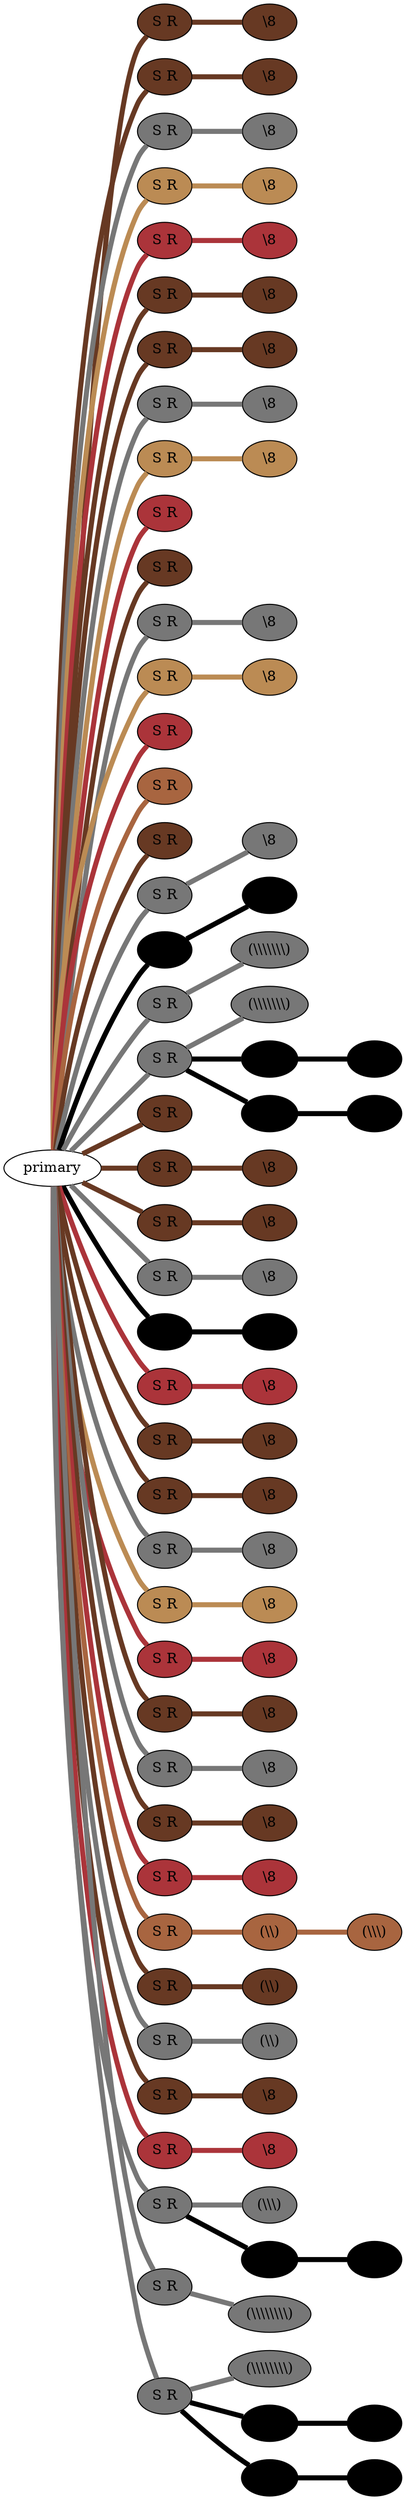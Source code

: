 graph {
 graph [rankdir=LR]
"1" [qtype="pendant_node", pendant_colors="#673923,#A86540,#35170C", pendant_ply="S", pendant_attach="R", pendant_length="43", label="S R", style=filled, fillcolor="#673923"]
"primary" -- "1" [qtype="pendant_link",penwidth=5,color="#673923"]
"1:0" [qtype="knot_node", knot_value="1", knot_type="E", knot_position="11.5", knot_spin="Z", label="\\8", style=filled, fillcolor="#673923"]
"1" -- "1:0" [qtype="knot_link",penwidth=5,color="#673923"]
"2" [qtype="pendant_node", pendant_colors="#673923", pendant_ply="S", pendant_attach="R", pendant_length="43", label="S R", style=filled, fillcolor="#673923"]
"primary" -- "2" [qtype="pendant_link",penwidth=5,color="#673923"]
"2:0" [qtype="knot_node", knot_value="1", knot_type="E", knot_position="11.5", knot_spin="Z", label="\\8", style=filled, fillcolor="#673923"]
"2" -- "2:0" [qtype="knot_link",penwidth=5,color="#673923"]
"3" [qtype="pendant_node", pendant_colors="#777777", pendant_ply="S", pendant_attach="R", pendant_length="65", label="S R", style=filled, fillcolor="#777777"]
"primary" -- "3" [qtype="pendant_link",penwidth=5,color="#777777"]
"3:0" [qtype="knot_node", knot_value="1", knot_type="E", knot_position="12.0", knot_spin="Z", label="\\8", style=filled, fillcolor="#777777"]
"3" -- "3:0" [qtype="knot_link",penwidth=5,color="#777777"]
"4" [qtype="pendant_node", pendant_colors="#BB8B54", pendant_ply="S", pendant_attach="R", pendant_length="27", label="S R", style=filled, fillcolor="#BB8B54"]
"primary" -- "4" [qtype="pendant_link",penwidth=5,color="#BB8B54"]
"4:0" [qtype="knot_node", knot_value="1", knot_type="E", knot_position="12.0", knot_spin="Z", label="\\8", style=filled, fillcolor="#BB8B54"]
"4" -- "4:0" [qtype="knot_link",penwidth=5,color="#BB8B54"]
"5" [qtype="pendant_node", pendant_colors="#AB343A", pendant_ply="S", pendant_attach="R", pendant_length="27", label="S R", style=filled, fillcolor="#AB343A"]
"primary" -- "5" [qtype="pendant_link",penwidth=5,color="#AB343A"]
"5:0" [qtype="knot_node", knot_value="1", knot_type="E", knot_position="12.0", knot_spin="Z", label="\\8", style=filled, fillcolor="#AB343A"]
"5" -- "5:0" [qtype="knot_link",penwidth=5,color="#AB343A"]
"6" [qtype="pendant_node", pendant_colors="#673923,#A86540,#35170C", pendant_ply="S", pendant_attach="R", pendant_length="42", label="S R", style=filled, fillcolor="#673923"]
"primary" -- "6" [qtype="pendant_link",penwidth=5,color="#673923"]
"6:0" [qtype="knot_node", knot_value="1", knot_type="E", knot_position="13.0", knot_spin="Z", label="\\8", style=filled, fillcolor="#673923"]
"6" -- "6:0" [qtype="knot_link",penwidth=5,color="#673923"]
"7" [qtype="pendant_node", pendant_colors="#673923", pendant_ply="S", pendant_attach="R", pendant_length="44", label="S R", style=filled, fillcolor="#673923"]
"primary" -- "7" [qtype="pendant_link",penwidth=5,color="#673923"]
"7:0" [qtype="knot_node", knot_value="1", knot_type="E", knot_position="12.0", knot_spin="Z", label="\\8", style=filled, fillcolor="#673923"]
"7" -- "7:0" [qtype="knot_link",penwidth=5,color="#673923"]
"8" [qtype="pendant_node", pendant_colors="#777777", pendant_ply="S", pendant_attach="R", pendant_length="43", label="S R", style=filled, fillcolor="#777777"]
"primary" -- "8" [qtype="pendant_link",penwidth=5,color="#777777"]
"8:0" [qtype="knot_node", knot_value="1", knot_type="E", knot_position="13.0", knot_spin="Z", label="\\8", style=filled, fillcolor="#777777"]
"8" -- "8:0" [qtype="knot_link",penwidth=5,color="#777777"]
"9" [qtype="pendant_node", pendant_colors="#BB8B54", pendant_ply="S", pendant_attach="R", pendant_length="31", label="S R", style=filled, fillcolor="#BB8B54"]
"primary" -- "9" [qtype="pendant_link",penwidth=5,color="#BB8B54"]
"9:0" [qtype="knot_node", knot_value="1", knot_type="E", knot_position="12.0", knot_spin="Z", label="\\8", style=filled, fillcolor="#BB8B54"]
"9" -- "9:0" [qtype="knot_link",penwidth=5,color="#BB8B54"]
"10" [qtype="pendant_node", pendant_colors="#AB343A", pendant_ply="S", pendant_attach="R", pendant_length="3", label="S R", style=filled, fillcolor="#AB343A"]
"primary" -- "10" [qtype="pendant_link",penwidth=5,color="#AB343A"]
"11" [qtype="pendant_node", pendant_colors="#673923", pendant_ply="S", pendant_attach="R", pendant_length="3", label="S R", style=filled, fillcolor="#673923"]
"primary" -- "11" [qtype="pendant_link",penwidth=5,color="#673923"]
"12" [qtype="pendant_node", pendant_colors="#777777", pendant_ply="S", pendant_attach="R", pendant_length="43", label="S R", style=filled, fillcolor="#777777"]
"primary" -- "12" [qtype="pendant_link",penwidth=5,color="#777777"]
"12:0" [qtype="knot_node", knot_value="1", knot_type="E", knot_position="12.5", knot_spin="Z", label="\\8", style=filled, fillcolor="#777777"]
"12" -- "12:0" [qtype="knot_link",penwidth=5,color="#777777"]
"13" [qtype="pendant_node", pendant_colors="#BB8B54", pendant_ply="S", pendant_attach="R", pendant_length="28", label="S R", style=filled, fillcolor="#BB8B54"]
"primary" -- "13" [qtype="pendant_link",penwidth=5,color="#BB8B54"]
"13:0" [qtype="knot_node", knot_value="1", knot_type="E", knot_position="12.0", knot_spin="Z", label="\\8", style=filled, fillcolor="#BB8B54"]
"13" -- "13:0" [qtype="knot_link",penwidth=5,color="#BB8B54"]
"14" [qtype="pendant_node", pendant_colors="#AB343A", pendant_ply="S", pendant_attach="R", pendant_length="2", label="S R", style=filled, fillcolor="#AB343A"]
"primary" -- "14" [qtype="pendant_link",penwidth=5,color="#AB343A"]
"15" [qtype="pendant_node", pendant_colors="#A86540,#35170C", pendant_ply="S", pendant_attach="R", pendant_length="0", label="S R", style=filled, fillcolor="#A86540"]
"primary" -- "15" [qtype="pendant_link",penwidth=5,color="#A86540"]
"16" [qtype="pendant_node", pendant_colors="#673923", pendant_ply="S", pendant_attach="R", pendant_length="3", label="S R", style=filled, fillcolor="#673923"]
"primary" -- "16" [qtype="pendant_link",penwidth=5,color="#673923"]
"17" [qtype="pendant_node", pendant_colors="#777777", pendant_ply="S", pendant_attach="R", pendant_length="67", label="S R", style=filled, fillcolor="#777777"]
"primary" -- "17" [qtype="pendant_link",penwidth=5,color="#777777"]
"17:0" [qtype="knot_node", knot_value="1", knot_type="E", knot_position="13.0", knot_spin="Z", label="\\8", style=filled, fillcolor="#777777"]
"17" -- "17:0" [qtype="knot_link",penwidth=5,color="#777777"]
"18" [qtype="pendant_node", pendant_colors="#000000", pendant_ply="S", pendant_attach="R", pendant_length="46", label="S R", style=filled, fillcolor="#000000"]
"primary" -- "18" [qtype="pendant_link",penwidth=5,color="#000000"]
"18:0" [qtype="knot_node", knot_value="1", knot_type="E", knot_position="13.0", knot_spin="Z", label="\\8", style=filled, fillcolor="#000000"]
"18" -- "18:0" [qtype="knot_link",penwidth=5,color="#000000"]
"19" [qtype="pendant_node", pendant_colors="#777777,#4A545C", pendant_ply="S", pendant_attach="R", pendant_length="50", label="S R", style=filled, fillcolor="#777777"]
"primary" -- "19" [qtype="pendant_link",penwidth=5,color="#777777"]
"19:0" [qtype="knot_node", knot_value="7", knot_type="L", knot_position="12.5", knot_spin="Z", label="(\\\\\\\\\\\\\\)", style=filled, fillcolor="#777777"]
"19" -- "19:0" [qtype="knot_link",penwidth=5,color="#777777"]
"20" [qtype="pendant_node", pendant_colors="#777777,#673923", pendant_ply="S", pendant_attach="R", pendant_length="32", label="S R", style=filled, fillcolor="#777777"]
"primary" -- "20" [qtype="pendant_link",penwidth=5,color="#777777"]
"20:0" [qtype="knot_node", knot_value="7", knot_type="L", knot_position="12.0", knot_spin="Z", label="(\\\\\\\\\\\\\\)", style=filled, fillcolor="#777777"]
"20" -- "20:0" [qtype="knot_link",penwidth=5,color="#777777"]
"20s1" [qtype="pendant_node", pendant_colors="#000000", pendant_ply="S", pendant_attach="U", pendant_length="43", label="S U", style=filled, fillcolor="#000000"]
"20" -- "20s1" [qtype="pendant_link",penwidth=5,color="#000000"]
"20s1:0" [qtype="knot_node", knot_value="1", knot_type="E", knot_position="11.5", knot_spin="Z", label="\\8", style=filled, fillcolor="#000000"]
"20s1" -- "20s1:0" [qtype="knot_link",penwidth=5,color="#000000"]
"20s2" [qtype="pendant_node", pendant_colors="#000000", pendant_ply="S", pendant_attach="U", pendant_length="46", label="S U", style=filled, fillcolor="#000000"]
"20" -- "20s2" [qtype="pendant_link",penwidth=5,color="#000000"]
"20s2:0" [qtype="knot_node", knot_value="1", knot_type="E", knot_position="11.5", knot_spin="Z", label="\\8", style=filled, fillcolor="#000000"]
"20s2" -- "20s2:0" [qtype="knot_link",penwidth=5,color="#000000"]
"21" [qtype="pendant_node", pendant_colors="#673923,#A86540,#35170C", pendant_ply="S", pendant_attach="R", pendant_length="45", label="S R", style=filled, fillcolor="#673923"]
"primary" -- "21" [qtype="pendant_link",penwidth=5,color="#673923"]
"22" [qtype="pendant_node", pendant_colors="#673923,#A86540,#35170C", pendant_ply="S", pendant_attach="R", pendant_length="34", label="S R", style=filled, fillcolor="#673923"]
"primary" -- "22" [qtype="pendant_link",penwidth=5,color="#673923"]
"22:0" [qtype="knot_node", knot_value="1", knot_type="E", knot_position="13.0", knot_spin="Z", label="\\8", style=filled, fillcolor="#673923"]
"22" -- "22:0" [qtype="knot_link",penwidth=5,color="#673923"]
"23" [qtype="pendant_node", pendant_colors="#673923", pendant_ply="S", pendant_attach="R", pendant_length="40", label="S R", style=filled, fillcolor="#673923"]
"primary" -- "23" [qtype="pendant_link",penwidth=5,color="#673923"]
"23:0" [qtype="knot_node", knot_value="1", knot_type="E", knot_position="12.5", knot_spin="Z", label="\\8", style=filled, fillcolor="#673923"]
"23" -- "23:0" [qtype="knot_link",penwidth=5,color="#673923"]
"24" [qtype="pendant_node", pendant_colors="#777777", pendant_ply="S", pendant_attach="R", pendant_length="66", label="S R", style=filled, fillcolor="#777777"]
"primary" -- "24" [qtype="pendant_link",penwidth=5,color="#777777"]
"24:0" [qtype="knot_node", knot_value="1", knot_type="E", knot_position="13.0", knot_spin="Z", label="\\8", style=filled, fillcolor="#777777"]
"24" -- "24:0" [qtype="knot_link",penwidth=5,color="#777777"]
"25" [qtype="pendant_node", pendant_colors="#000000", pendant_ply="S", pendant_attach="R", pendant_length="71", label="S R", style=filled, fillcolor="#000000"]
"primary" -- "25" [qtype="pendant_link",penwidth=5,color="#000000"]
"25:0" [qtype="knot_node", knot_value="1", knot_type="E", knot_position="13.5", knot_spin="Z", label="\\8", style=filled, fillcolor="#000000"]
"25" -- "25:0" [qtype="knot_link",penwidth=5,color="#000000"]
"26" [qtype="pendant_node", pendant_colors="#AB343A", pendant_ply="S", pendant_attach="R", pendant_length="40", label="S R", style=filled, fillcolor="#AB343A"]
"primary" -- "26" [qtype="pendant_link",penwidth=5,color="#AB343A"]
"26:0" [qtype="knot_node", knot_value="1", knot_type="E", knot_position="14.0", knot_spin="Z", label="\\8", style=filled, fillcolor="#AB343A"]
"26" -- "26:0" [qtype="knot_link",penwidth=5,color="#AB343A"]
"27" [qtype="pendant_node", pendant_colors="#673923,#A86540,#35170C", pendant_ply="S", pendant_attach="R", pendant_length="42", label="S R", style=filled, fillcolor="#673923"]
"primary" -- "27" [qtype="pendant_link",penwidth=5,color="#673923"]
"27:0" [qtype="knot_node", knot_value="1", knot_type="E", knot_position="12.5", knot_spin="Z", label="\\8", style=filled, fillcolor="#673923"]
"27" -- "27:0" [qtype="knot_link",penwidth=5,color="#673923"]
"28" [qtype="pendant_node", pendant_colors="#673923", pendant_ply="S", pendant_attach="R", pendant_length="42", label="S R", style=filled, fillcolor="#673923"]
"primary" -- "28" [qtype="pendant_link",penwidth=5,color="#673923"]
"28:0" [qtype="knot_node", knot_value="1", knot_type="E", knot_position="12.0", knot_spin="Z", label="\\8", style=filled, fillcolor="#673923"]
"28" -- "28:0" [qtype="knot_link",penwidth=5,color="#673923"]
"29" [qtype="pendant_node", pendant_colors="#777777", pendant_ply="S", pendant_attach="R", pendant_length="66", label="S R", style=filled, fillcolor="#777777"]
"primary" -- "29" [qtype="pendant_link",penwidth=5,color="#777777"]
"29:0" [qtype="knot_node", knot_value="1", knot_type="E", knot_position="13.0", knot_spin="Z", label="\\8", style=filled, fillcolor="#777777"]
"29" -- "29:0" [qtype="knot_link",penwidth=5,color="#777777"]
"30" [qtype="pendant_node", pendant_colors="#BB8B54", pendant_ply="S", pendant_attach="R", pendant_length="32", label="S R", style=filled, fillcolor="#BB8B54"]
"primary" -- "30" [qtype="pendant_link",penwidth=5,color="#BB8B54"]
"30:0" [qtype="knot_node", knot_value="1", knot_type="E", knot_position="13.0", knot_spin="Z", label="\\8", style=filled, fillcolor="#BB8B54"]
"30" -- "30:0" [qtype="knot_link",penwidth=5,color="#BB8B54"]
"31" [qtype="pendant_node", pendant_colors="#AB343A", pendant_ply="S", pendant_attach="R", pendant_length="36", label="S R", style=filled, fillcolor="#AB343A"]
"primary" -- "31" [qtype="pendant_link",penwidth=5,color="#AB343A"]
"31:0" [qtype="knot_node", knot_value="1", knot_type="E", knot_position="13.5", knot_spin="Z", label="\\8", style=filled, fillcolor="#AB343A"]
"31" -- "31:0" [qtype="knot_link",penwidth=5,color="#AB343A"]
"32" [qtype="pendant_node", pendant_colors="#673923", pendant_ply="S", pendant_attach="R", pendant_length="29", label="S R", style=filled, fillcolor="#673923"]
"primary" -- "32" [qtype="pendant_link",penwidth=5,color="#673923"]
"32:0" [qtype="knot_node", knot_value="1", knot_type="E", knot_position="12.0", knot_spin="Z", label="\\8", style=filled, fillcolor="#673923"]
"32" -- "32:0" [qtype="knot_link",penwidth=5,color="#673923"]
"33" [qtype="pendant_node", pendant_colors="#777777", pendant_ply="S", pendant_attach="R", pendant_length="64", label="S R", style=filled, fillcolor="#777777"]
"primary" -- "33" [qtype="pendant_link",penwidth=5,color="#777777"]
"33:0" [qtype="knot_node", knot_value="1", knot_type="E", knot_position="13.0", knot_spin="Z", label="\\8", style=filled, fillcolor="#777777"]
"33" -- "33:0" [qtype="knot_link",penwidth=5,color="#777777"]
"34" [qtype="pendant_node", pendant_colors="#673923", pendant_ply="S", pendant_attach="R", pendant_length="29", label="S R", style=filled, fillcolor="#673923"]
"primary" -- "34" [qtype="pendant_link",penwidth=5,color="#673923"]
"34:0" [qtype="knot_node", knot_value="1", knot_type="E", knot_position="13.0", knot_spin="Z", label="\\8", style=filled, fillcolor="#673923"]
"34" -- "34:0" [qtype="knot_link",penwidth=5,color="#673923"]
"35" [qtype="pendant_node", pendant_colors="#AB343A", pendant_ply="S", pendant_attach="R", pendant_length="40", label="S R", style=filled, fillcolor="#AB343A"]
"primary" -- "35" [qtype="pendant_link",penwidth=5,color="#AB343A"]
"35:0" [qtype="knot_node", knot_value="1", knot_type="E", knot_position="12.5", knot_spin="Z", label="\\8", style=filled, fillcolor="#AB343A"]
"35" -- "35:0" [qtype="knot_link",penwidth=5,color="#AB343A"]
"36" [qtype="pendant_node", pendant_colors="#A86540,#777777,#35170C", pendant_ply="S", pendant_attach="R", pendant_length="45", label="S R", style=filled, fillcolor="#A86540"]
"primary" -- "36" [qtype="pendant_link",penwidth=5,color="#A86540"]
"36:0" [qtype="knot_node", knot_value="2", knot_type="L", knot_position="13.5", knot_spin="Z", label="(\\\\)", style=filled, fillcolor="#A86540"]
"36" -- "36:0" [qtype="knot_link",penwidth=5,color="#A86540"]
"36:1" [qtype="knot_node", knot_value="3", knot_type="L", knot_position="39.0", knot_spin="Z", label="(\\\\\\)", style=filled, fillcolor="#A86540"]
"36:0" -- "36:1" [qtype="knot_link",penwidth=5,color="#A86540"]
"37" [qtype="pendant_node", pendant_colors="#673923", pendant_ply="S", pendant_attach="R", pendant_length="31", label="S R", style=filled, fillcolor="#673923"]
"primary" -- "37" [qtype="pendant_link",penwidth=5,color="#673923"]
"37:0" [qtype="knot_node", knot_value="2", knot_type="L", knot_position="12.5", knot_spin="Z", label="(\\\\)", style=filled, fillcolor="#673923"]
"37" -- "37:0" [qtype="knot_link",penwidth=5,color="#673923"]
"38" [qtype="pendant_node", pendant_colors="#777777", pendant_ply="S", pendant_attach="R", pendant_length="68", label="S R", style=filled, fillcolor="#777777"]
"primary" -- "38" [qtype="pendant_link",penwidth=5,color="#777777"]
"38:0" [qtype="knot_node", knot_value="2", knot_type="L", knot_position="13.0", knot_spin="Z", label="(\\\\)", style=filled, fillcolor="#777777"]
"38" -- "38:0" [qtype="knot_link",penwidth=5,color="#777777"]
"39" [qtype="pendant_node", pendant_colors="#673923,#A86540", pendant_ply="S", pendant_attach="R", pendant_length="36", label="S R", style=filled, fillcolor="#673923"]
"primary" -- "39" [qtype="pendant_link",penwidth=5,color="#673923"]
"39:0" [qtype="knot_node", knot_value="1", knot_type="E", knot_position="13.0", knot_spin="Z", label="\\8", style=filled, fillcolor="#673923"]
"39" -- "39:0" [qtype="knot_link",penwidth=5,color="#673923"]
"40" [qtype="pendant_node", pendant_colors="#AB343A", pendant_ply="S", pendant_attach="R", pendant_length="42", label="S R", style=filled, fillcolor="#AB343A"]
"primary" -- "40" [qtype="pendant_link",penwidth=5,color="#AB343A"]
"40:0" [qtype="knot_node", knot_value="1", knot_type="E", knot_position="12.0", knot_spin="Z", label="\\8", style=filled, fillcolor="#AB343A"]
"40" -- "40:0" [qtype="knot_link",penwidth=5,color="#AB343A"]
"41" [qtype="pendant_node", pendant_colors="#777777", pendant_ply="S", pendant_attach="R", pendant_length="44", label="S R", style=filled, fillcolor="#777777"]
"primary" -- "41" [qtype="pendant_link",penwidth=5,color="#777777"]
"41:0" [qtype="knot_node", knot_value="3", knot_type="L", knot_position="12.0", knot_spin="Z", label="(\\\\\\)", style=filled, fillcolor="#777777"]
"41" -- "41:0" [qtype="knot_link",penwidth=5,color="#777777"]
"41s1" [qtype="pendant_node", pendant_colors="#000000", pendant_ply="S", pendant_attach="U", pendant_length="41", label="S U", style=filled, fillcolor="#000000"]
"41" -- "41s1" [qtype="pendant_link",penwidth=5,color="#000000"]
"41s1:0" [qtype="knot_node", knot_value="1", knot_type="E", knot_position="10.0", knot_spin="Z", label="\\8", style=filled, fillcolor="#000000"]
"41s1" -- "41s1:0" [qtype="knot_link",penwidth=5,color="#000000"]
"42" [qtype="pendant_node", pendant_colors="#777777,#4A545C", pendant_ply="S", pendant_attach="R", pendant_length="49", label="S R", style=filled, fillcolor="#777777"]
"primary" -- "42" [qtype="pendant_link",penwidth=5,color="#777777"]
"42:0" [qtype="knot_node", knot_value="8", knot_type="L", knot_position="11.0", knot_spin="Z", label="(\\\\\\\\\\\\\\\\)", style=filled, fillcolor="#777777"]
"42" -- "42:0" [qtype="knot_link",penwidth=5,color="#777777"]
"43" [qtype="pendant_node", pendant_colors="#777777,#673923", pendant_ply="S", pendant_attach="R", pendant_length="43", label="S R", style=filled, fillcolor="#777777"]
"primary" -- "43" [qtype="pendant_link",penwidth=5,color="#777777"]
"43:0" [qtype="knot_node", knot_value="8", knot_type="L", knot_position="11.5", knot_spin="Z", label="(\\\\\\\\\\\\\\\\)", style=filled, fillcolor="#777777"]
"43" -- "43:0" [qtype="knot_link",penwidth=5,color="#777777"]
"43s1" [qtype="pendant_node", pendant_colors="#000000", pendant_ply="S", pendant_attach="U", pendant_length="44", label="S U", style=filled, fillcolor="#000000"]
"43" -- "43s1" [qtype="pendant_link",penwidth=5,color="#000000"]
"43s1:0" [qtype="knot_node", knot_value="1", knot_type="E", knot_position="10.5", knot_spin="Z", label="\\8", style=filled, fillcolor="#000000"]
"43s1" -- "43s1:0" [qtype="knot_link",penwidth=5,color="#000000"]
"43s2" [qtype="pendant_node", pendant_colors="#000000", pendant_ply="S", pendant_attach="U", pendant_length="42", label="S U", style=filled, fillcolor="#000000"]
"43" -- "43s2" [qtype="pendant_link",penwidth=5,color="#000000"]
"43s2:0" [qtype="knot_node", knot_value="1", knot_type="E", knot_position="10.5", knot_spin="Z", label="\\8", style=filled, fillcolor="#000000"]
"43s2" -- "43s2:0" [qtype="knot_link",penwidth=5,color="#000000"]
}
